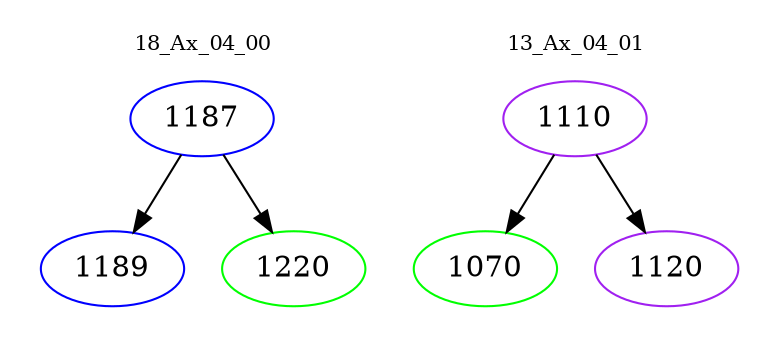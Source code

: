 digraph{
subgraph cluster_0 {
color = white
label = "18_Ax_04_00";
fontsize=10;
T0_1187 [label="1187", color="blue"]
T0_1187 -> T0_1189 [color="black"]
T0_1189 [label="1189", color="blue"]
T0_1187 -> T0_1220 [color="black"]
T0_1220 [label="1220", color="green"]
}
subgraph cluster_1 {
color = white
label = "13_Ax_04_01";
fontsize=10;
T1_1110 [label="1110", color="purple"]
T1_1110 -> T1_1070 [color="black"]
T1_1070 [label="1070", color="green"]
T1_1110 -> T1_1120 [color="black"]
T1_1120 [label="1120", color="purple"]
}
}
